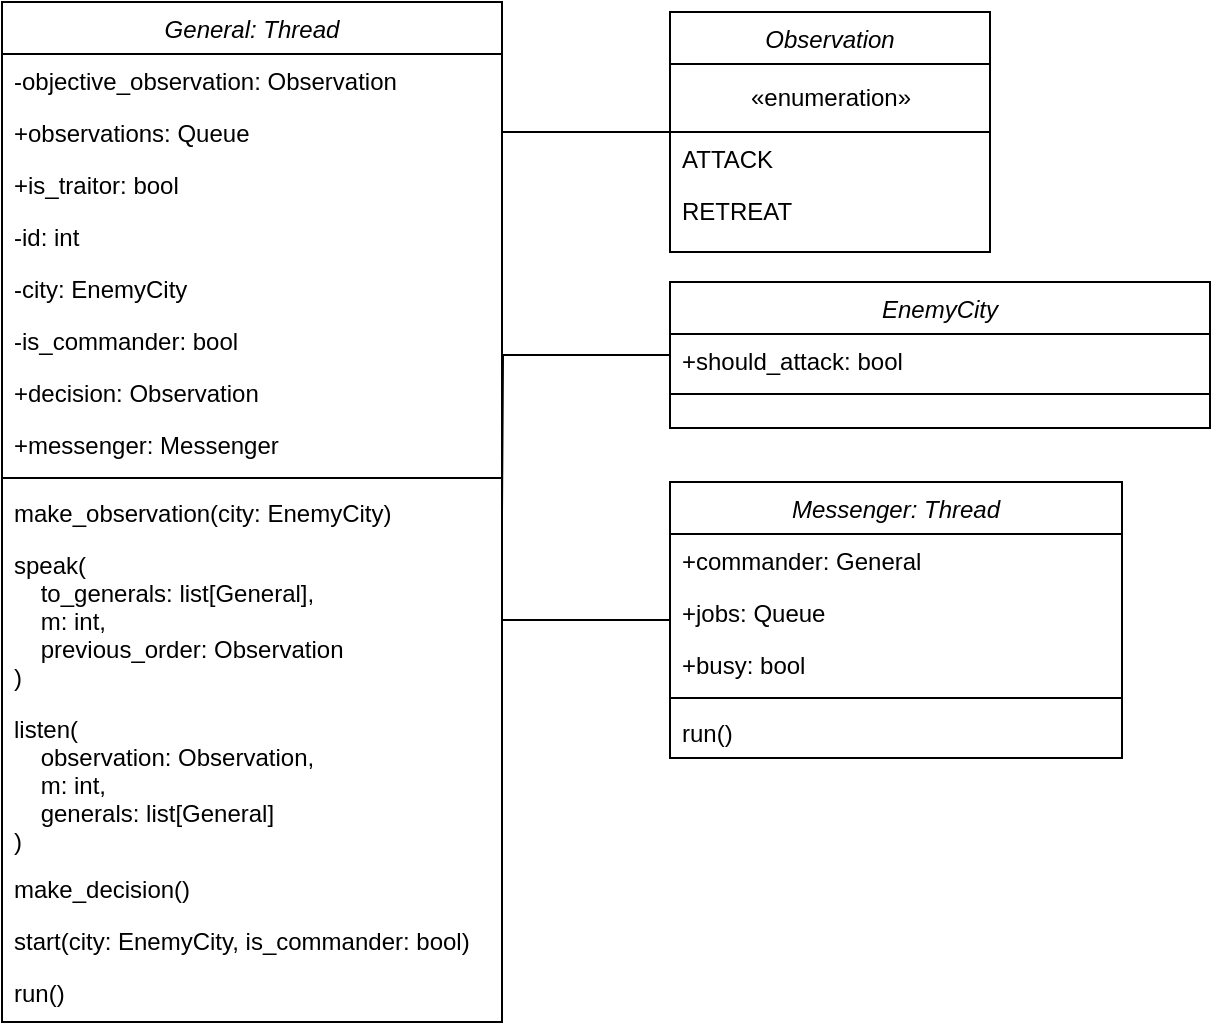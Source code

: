 <mxfile version="17.4.2" type="device"><diagram id="C5RBs43oDa-KdzZeNtuy" name="Page-1"><mxGraphModel dx="1422" dy="727" grid="1" gridSize="10" guides="1" tooltips="1" connect="1" arrows="1" fold="1" page="1" pageScale="1" pageWidth="827" pageHeight="1169" math="0" shadow="0"><root><mxCell id="WIyWlLk6GJQsqaUBKTNV-0"/><mxCell id="WIyWlLk6GJQsqaUBKTNV-1" parent="WIyWlLk6GJQsqaUBKTNV-0"/><mxCell id="zkfFHV4jXpPFQw0GAbJ--0" value="General: Thread" style="swimlane;fontStyle=2;align=center;verticalAlign=top;childLayout=stackLayout;horizontal=1;startSize=26;horizontalStack=0;resizeParent=1;resizeLast=0;collapsible=1;marginBottom=0;rounded=0;shadow=0;strokeWidth=1;" parent="WIyWlLk6GJQsqaUBKTNV-1" vertex="1"><mxGeometry x="80" y="100" width="250" height="510" as="geometry"><mxRectangle x="230" y="140" width="160" height="26" as="alternateBounds"/></mxGeometry></mxCell><mxCell id="zkfFHV4jXpPFQw0GAbJ--1" value="-objective_observation: Observation" style="text;align=left;verticalAlign=top;spacingLeft=4;spacingRight=4;overflow=hidden;rotatable=0;points=[[0,0.5],[1,0.5]];portConstraint=eastwest;" parent="zkfFHV4jXpPFQw0GAbJ--0" vertex="1"><mxGeometry y="26" width="250" height="26" as="geometry"/></mxCell><mxCell id="zkfFHV4jXpPFQw0GAbJ--2" value="+observations: Queue" style="text;align=left;verticalAlign=top;spacingLeft=4;spacingRight=4;overflow=hidden;rotatable=0;points=[[0,0.5],[1,0.5]];portConstraint=eastwest;rounded=0;shadow=0;html=0;" parent="zkfFHV4jXpPFQw0GAbJ--0" vertex="1"><mxGeometry y="52" width="250" height="26" as="geometry"/></mxCell><mxCell id="zkfFHV4jXpPFQw0GAbJ--3" value="+is_traitor: bool" style="text;align=left;verticalAlign=top;spacingLeft=4;spacingRight=4;overflow=hidden;rotatable=0;points=[[0,0.5],[1,0.5]];portConstraint=eastwest;rounded=0;shadow=0;html=0;" parent="zkfFHV4jXpPFQw0GAbJ--0" vertex="1"><mxGeometry y="78" width="250" height="26" as="geometry"/></mxCell><mxCell id="t8WQmpiB-lbkr7U5jCdC-0" value="-id: int" style="text;strokeColor=none;fillColor=none;align=left;verticalAlign=top;spacingLeft=4;spacingRight=4;overflow=hidden;rotatable=0;points=[[0,0.5],[1,0.5]];portConstraint=eastwest;" parent="zkfFHV4jXpPFQw0GAbJ--0" vertex="1"><mxGeometry y="104" width="250" height="26" as="geometry"/></mxCell><mxCell id="OnqgA6zEAwu44YRsbuEH-0" value="-city: EnemyCity" style="text;strokeColor=none;fillColor=none;align=left;verticalAlign=top;spacingLeft=4;spacingRight=4;overflow=hidden;rotatable=0;points=[[0,0.5],[1,0.5]];portConstraint=eastwest;" vertex="1" parent="zkfFHV4jXpPFQw0GAbJ--0"><mxGeometry y="130" width="250" height="26" as="geometry"/></mxCell><mxCell id="OnqgA6zEAwu44YRsbuEH-8" value="-is_commander: bool" style="text;strokeColor=none;fillColor=none;align=left;verticalAlign=top;spacingLeft=4;spacingRight=4;overflow=hidden;rotatable=0;points=[[0,0.5],[1,0.5]];portConstraint=eastwest;" vertex="1" parent="zkfFHV4jXpPFQw0GAbJ--0"><mxGeometry y="156" width="250" height="26" as="geometry"/></mxCell><mxCell id="OnqgA6zEAwu44YRsbuEH-10" value="+decision: Observation" style="text;strokeColor=none;fillColor=none;align=left;verticalAlign=top;spacingLeft=4;spacingRight=4;overflow=hidden;rotatable=0;points=[[0,0.5],[1,0.5]];portConstraint=eastwest;" vertex="1" parent="zkfFHV4jXpPFQw0GAbJ--0"><mxGeometry y="182" width="250" height="26" as="geometry"/></mxCell><mxCell id="OnqgA6zEAwu44YRsbuEH-11" value="+messenger: Messenger" style="text;strokeColor=none;fillColor=none;align=left;verticalAlign=top;spacingLeft=4;spacingRight=4;overflow=hidden;rotatable=0;points=[[0,0.5],[1,0.5]];portConstraint=eastwest;" vertex="1" parent="zkfFHV4jXpPFQw0GAbJ--0"><mxGeometry y="208" width="250" height="26" as="geometry"/></mxCell><mxCell id="zkfFHV4jXpPFQw0GAbJ--4" value="" style="line;html=1;strokeWidth=1;align=left;verticalAlign=middle;spacingTop=-1;spacingLeft=3;spacingRight=3;rotatable=0;labelPosition=right;points=[];portConstraint=eastwest;" parent="zkfFHV4jXpPFQw0GAbJ--0" vertex="1"><mxGeometry y="234" width="250" height="8" as="geometry"/></mxCell><mxCell id="zkfFHV4jXpPFQw0GAbJ--5" value="make_observation(city: EnemyCity)" style="text;align=left;verticalAlign=top;spacingLeft=4;spacingRight=4;overflow=hidden;rotatable=0;points=[[0,0.5],[1,0.5]];portConstraint=eastwest;" parent="zkfFHV4jXpPFQw0GAbJ--0" vertex="1"><mxGeometry y="242" width="250" height="26" as="geometry"/></mxCell><mxCell id="t8WQmpiB-lbkr7U5jCdC-4" value="speak(&#xA;    to_generals: list[General],&#xA;    m: int,&#xA;    previous_order: Observation&#xA;)&#xA;" style="text;strokeColor=none;fillColor=none;align=left;verticalAlign=top;spacingLeft=4;spacingRight=4;overflow=hidden;rotatable=0;points=[[0,0.5],[1,0.5]];portConstraint=eastwest;" parent="zkfFHV4jXpPFQw0GAbJ--0" vertex="1"><mxGeometry y="268" width="250" height="82" as="geometry"/></mxCell><mxCell id="OnqgA6zEAwu44YRsbuEH-12" value="listen(&#xA;    observation: Observation,&#xA;    m: int,&#xA;    generals: list[General]&#xA;)&#xA;" style="text;strokeColor=none;fillColor=none;align=left;verticalAlign=top;spacingLeft=4;spacingRight=4;overflow=hidden;rotatable=0;points=[[0,0.5],[1,0.5]];portConstraint=eastwest;" vertex="1" parent="zkfFHV4jXpPFQw0GAbJ--0"><mxGeometry y="350" width="250" height="80" as="geometry"/></mxCell><mxCell id="OnqgA6zEAwu44YRsbuEH-13" value="make_decision()" style="text;strokeColor=none;fillColor=none;align=left;verticalAlign=top;spacingLeft=4;spacingRight=4;overflow=hidden;rotatable=0;points=[[0,0.5],[1,0.5]];portConstraint=eastwest;" vertex="1" parent="zkfFHV4jXpPFQw0GAbJ--0"><mxGeometry y="430" width="250" height="26" as="geometry"/></mxCell><mxCell id="OnqgA6zEAwu44YRsbuEH-14" value="start(city: EnemyCity, is_commander: bool)" style="text;strokeColor=none;fillColor=none;align=left;verticalAlign=top;spacingLeft=4;spacingRight=4;overflow=hidden;rotatable=0;points=[[0,0.5],[1,0.5]];portConstraint=eastwest;" vertex="1" parent="zkfFHV4jXpPFQw0GAbJ--0"><mxGeometry y="456" width="250" height="26" as="geometry"/></mxCell><mxCell id="OnqgA6zEAwu44YRsbuEH-15" value="run()" style="text;strokeColor=none;fillColor=none;align=left;verticalAlign=top;spacingLeft=4;spacingRight=4;overflow=hidden;rotatable=0;points=[[0,0.5],[1,0.5]];portConstraint=eastwest;" vertex="1" parent="zkfFHV4jXpPFQw0GAbJ--0"><mxGeometry y="482" width="250" height="26" as="geometry"/></mxCell><mxCell id="OnqgA6zEAwu44YRsbuEH-4" style="edgeStyle=orthogonalEdgeStyle;rounded=0;orthogonalLoop=1;jettySize=auto;html=1;endArrow=none;endFill=0;" edge="1" parent="WIyWlLk6GJQsqaUBKTNV-1" source="t8WQmpiB-lbkr7U5jCdC-9" target="zkfFHV4jXpPFQw0GAbJ--2"><mxGeometry relative="1" as="geometry"/></mxCell><mxCell id="t8WQmpiB-lbkr7U5jCdC-9" value="Observation" style="swimlane;fontStyle=2;align=center;verticalAlign=top;childLayout=stackLayout;horizontal=1;startSize=26;horizontalStack=0;resizeParent=1;resizeLast=0;collapsible=1;marginBottom=0;rounded=0;shadow=0;strokeWidth=1;" parent="WIyWlLk6GJQsqaUBKTNV-1" vertex="1"><mxGeometry x="414" y="105" width="160" height="120" as="geometry"><mxRectangle x="230" y="140" width="160" height="26" as="alternateBounds"/></mxGeometry></mxCell><mxCell id="t8WQmpiB-lbkr7U5jCdC-22" value="«enumeration»" style="html=1;" parent="t8WQmpiB-lbkr7U5jCdC-9" vertex="1"><mxGeometry y="26" width="160" height="34" as="geometry"/></mxCell><mxCell id="t8WQmpiB-lbkr7U5jCdC-10" value="ATTACK" style="text;align=left;verticalAlign=top;spacingLeft=4;spacingRight=4;overflow=hidden;rotatable=0;points=[[0,0.5],[1,0.5]];portConstraint=eastwest;" parent="t8WQmpiB-lbkr7U5jCdC-9" vertex="1"><mxGeometry y="60" width="160" height="26" as="geometry"/></mxCell><mxCell id="t8WQmpiB-lbkr7U5jCdC-11" value="RETREAT" style="text;align=left;verticalAlign=top;spacingLeft=4;spacingRight=4;overflow=hidden;rotatable=0;points=[[0,0.5],[1,0.5]];portConstraint=eastwest;rounded=0;shadow=0;html=0;" parent="t8WQmpiB-lbkr7U5jCdC-9" vertex="1"><mxGeometry y="86" width="160" height="26" as="geometry"/></mxCell><mxCell id="OnqgA6zEAwu44YRsbuEH-6" style="edgeStyle=orthogonalEdgeStyle;rounded=0;orthogonalLoop=1;jettySize=auto;html=1;endArrow=none;endFill=0;" edge="1" parent="WIyWlLk6GJQsqaUBKTNV-1" source="t8WQmpiB-lbkr7U5jCdC-23" target="t8WQmpiB-lbkr7U5jCdC-4"><mxGeometry relative="1" as="geometry"/></mxCell><mxCell id="t8WQmpiB-lbkr7U5jCdC-23" value="Messenger: Thread" style="swimlane;fontStyle=2;align=center;verticalAlign=top;childLayout=stackLayout;horizontal=1;startSize=26;horizontalStack=0;resizeParent=1;resizeLast=0;collapsible=1;marginBottom=0;rounded=0;shadow=0;strokeWidth=1;" parent="WIyWlLk6GJQsqaUBKTNV-1" vertex="1"><mxGeometry x="414" y="340" width="226" height="138" as="geometry"><mxRectangle x="230" y="140" width="160" height="26" as="alternateBounds"/></mxGeometry></mxCell><mxCell id="OnqgA6zEAwu44YRsbuEH-16" value="+commander: General" style="text;strokeColor=none;fillColor=none;align=left;verticalAlign=top;spacingLeft=4;spacingRight=4;overflow=hidden;rotatable=0;points=[[0,0.5],[1,0.5]];portConstraint=eastwest;" vertex="1" parent="t8WQmpiB-lbkr7U5jCdC-23"><mxGeometry y="26" width="226" height="26" as="geometry"/></mxCell><mxCell id="OnqgA6zEAwu44YRsbuEH-17" value="+jobs: Queue" style="text;strokeColor=none;fillColor=none;align=left;verticalAlign=top;spacingLeft=4;spacingRight=4;overflow=hidden;rotatable=0;points=[[0,0.5],[1,0.5]];portConstraint=eastwest;" vertex="1" parent="t8WQmpiB-lbkr7U5jCdC-23"><mxGeometry y="52" width="226" height="26" as="geometry"/></mxCell><mxCell id="OnqgA6zEAwu44YRsbuEH-18" value="+busy: bool" style="text;strokeColor=none;fillColor=none;align=left;verticalAlign=top;spacingLeft=4;spacingRight=4;overflow=hidden;rotatable=0;points=[[0,0.5],[1,0.5]];portConstraint=eastwest;" vertex="1" parent="t8WQmpiB-lbkr7U5jCdC-23"><mxGeometry y="78" width="226" height="26" as="geometry"/></mxCell><mxCell id="t8WQmpiB-lbkr7U5jCdC-31" value="" style="line;html=1;strokeWidth=1;align=left;verticalAlign=middle;spacingTop=-1;spacingLeft=3;spacingRight=3;rotatable=0;labelPosition=right;points=[];portConstraint=eastwest;" parent="t8WQmpiB-lbkr7U5jCdC-23" vertex="1"><mxGeometry y="104" width="226" height="8" as="geometry"/></mxCell><mxCell id="t8WQmpiB-lbkr7U5jCdC-37" value="run()" style="text;strokeColor=none;fillColor=none;align=left;verticalAlign=top;spacingLeft=4;spacingRight=4;overflow=hidden;rotatable=0;points=[[0,0.5],[1,0.5]];portConstraint=eastwest;" parent="t8WQmpiB-lbkr7U5jCdC-23" vertex="1"><mxGeometry y="112" width="226" height="26" as="geometry"/></mxCell><mxCell id="OnqgA6zEAwu44YRsbuEH-5" style="edgeStyle=orthogonalEdgeStyle;rounded=0;orthogonalLoop=1;jettySize=auto;html=1;endArrow=none;endFill=0;" edge="1" parent="WIyWlLk6GJQsqaUBKTNV-1" source="vTIMkvz_SZ_FwJQKWRkC-0"><mxGeometry relative="1" as="geometry"><mxPoint x="330" y="355" as="targetPoint"/></mxGeometry></mxCell><mxCell id="vTIMkvz_SZ_FwJQKWRkC-0" value="EnemyCity" style="swimlane;fontStyle=2;align=center;verticalAlign=top;childLayout=stackLayout;horizontal=1;startSize=26;horizontalStack=0;resizeParent=1;resizeLast=0;collapsible=1;marginBottom=0;rounded=0;shadow=0;strokeWidth=1;" parent="WIyWlLk6GJQsqaUBKTNV-1" vertex="1"><mxGeometry x="414" y="240" width="270" height="73" as="geometry"><mxRectangle x="230" y="140" width="160" height="26" as="alternateBounds"/></mxGeometry></mxCell><mxCell id="OnqgA6zEAwu44YRsbuEH-3" value="+should_attack: bool" style="text;strokeColor=none;fillColor=none;align=left;verticalAlign=top;spacingLeft=4;spacingRight=4;overflow=hidden;rotatable=0;points=[[0,0.5],[1,0.5]];portConstraint=eastwest;" vertex="1" parent="vTIMkvz_SZ_FwJQKWRkC-0"><mxGeometry y="26" width="270" height="26" as="geometry"/></mxCell><mxCell id="vTIMkvz_SZ_FwJQKWRkC-1" value="" style="line;html=1;strokeWidth=1;align=left;verticalAlign=middle;spacingTop=-1;spacingLeft=3;spacingRight=3;rotatable=0;labelPosition=right;points=[];portConstraint=eastwest;" parent="vTIMkvz_SZ_FwJQKWRkC-0" vertex="1"><mxGeometry y="52" width="270" height="8" as="geometry"/></mxCell></root></mxGraphModel></diagram></mxfile>